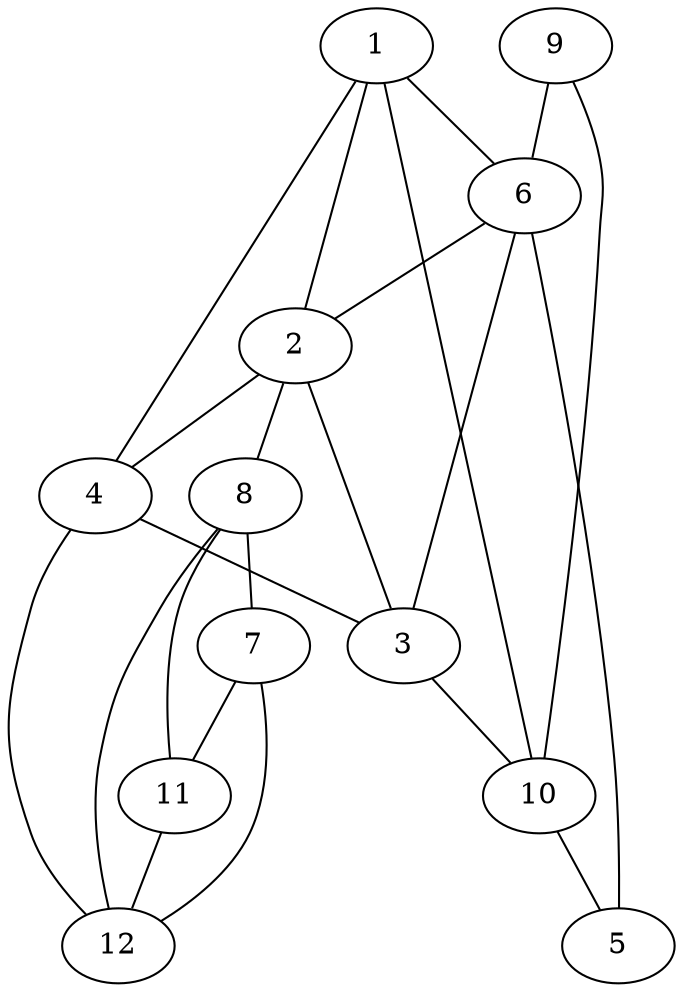 graph pdb1p9y {
	1	 [aaLength=18,
		sequence=ITIAADSIETAVKSELVN,
		type=0];
	6	 [aaLength=8,
		sequence=QGLGRRVT,
		type=1];
	1 -- 6	 [distance0="20.50791",
		frequency=1,
		type0=2];
	10	 [aaLength=8,
		sequence=QGLGRRVT,
		type=1];
	1 -- 10	 [distance0="20.50791",
		frequency=1,
		type0=3];
	2	 [aaLength=33,
		sequence=GKVPMNIVAQRYGASVRQDVLGDLMSRNFIDAI,
		type=0];
	2 -- 1	 [distance0="30.20242",
		frequency=1,
		type0=2];
	3	 [aaLength=18,
		sequence=ITIAADSIETAVKSELVN,
		type=0];
	2 -- 3	 [distance0="31.01043",
		frequency=1,
		type0=3];
	4	 [aaLength=34,
		sequence=GKVPMNIVAQRYGASVRQDVLGDLMSRNFIDAII,
		type=0];
	2 -- 4	 [distance0="4.732196",
		frequency=1,
		type0=1];
	8	 [aaLength=8,
		sequence=INPAGAPT,
		type=1];
	2 -- 8	 [distance0="4.0",
		frequency=1,
		type0=4];
	3 -- 6	 [distance0="18.31814",
		frequency=1,
		type0=2];
	3 -- 10	 [distance0="18.31814",
		frequency=1,
		type0=3];
	4 -- 1	 [distance0="30.64007",
		frequency=1,
		type0=3];
	4 -- 3	 [distance0="30.20943",
		frequency=1,
		type0=2];
	12	 [aaLength=4,
		sequence=GAPT,
		type=1];
	4 -- 12	 [distance0="7.0",
		frequency=1,
		type0=4];
	5	 [aaLength=6,
		sequence=SHMQVS,
		type=1];
	5 -- 6	 [distance0="10.0",
		distance1="4.0",
		frequency=2,
		type0=2,
		type1=4];
	6 -- 2	 [distance0="30.0",
		frequency=1,
		type0=4];
	7	 [aaLength=8,
		sequence=GEDFTYSV,
		type=1];
	11	 [aaLength=8,
		sequence=GEDFTYSV,
		type=1];
	7 -- 11	 [distance0="0.0",
		frequency=1,
		type0=1];
	7 -- 12	 [distance0="12.0",
		frequency=1,
		type0=2];
	8 -- 7	 [distance0="16.0",
		distance1="8.0",
		frequency=2,
		type0=2,
		type1=4];
	8 -- 11	 [distance0="16.0",
		frequency=1,
		type0=3];
	8 -- 12	 [distance0="4.0",
		frequency=1,
		type0=1];
	9	 [aaLength=6,
		sequence=SHMQVS,
		type=1];
	9 -- 6	 [distance0="10.0",
		frequency=1,
		type0=2];
	9 -- 10	 [distance0="10.0",
		distance1="4.0",
		frequency=2,
		type0=3,
		type1=4];
	10 -- 5	 [distance0="10.0",
		frequency=1,
		type0=2];
	11 -- 12	 [distance0="12.0",
		frequency=1,
		type0=2];
}
